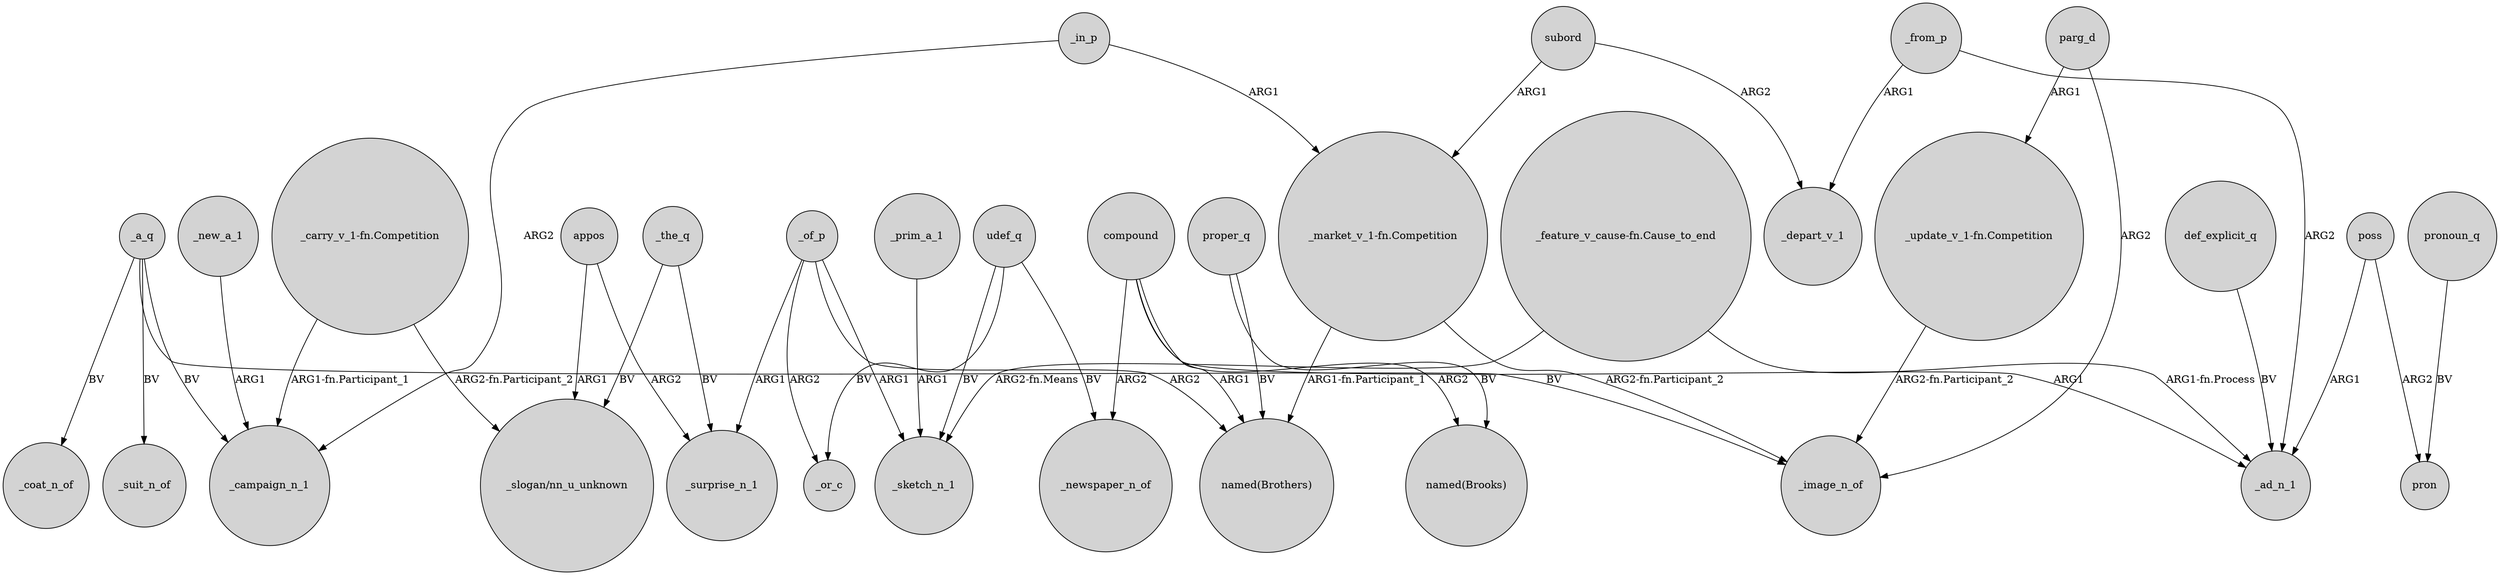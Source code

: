 digraph {
	node [shape=circle style=filled]
	def_explicit_q -> _ad_n_1 [label=BV]
	_from_p -> _depart_v_1 [label=ARG1]
	compound -> "named(Brooks)" [label=ARG2]
	appos -> "_slogan/nn_u_unknown" [label=ARG1]
	_the_q -> _surprise_n_1 [label=BV]
	"_feature_v_cause-fn.Cause_to_end" -> _sketch_n_1 [label="ARG2-fn.Means"]
	subord -> "_market_v_1-fn.Competition" [label=ARG1]
	"_feature_v_cause-fn.Cause_to_end" -> _ad_n_1 [label="ARG1-fn.Process"]
	_in_p -> "_market_v_1-fn.Competition" [label=ARG1]
	udef_q -> _newspaper_n_of [label=BV]
	_new_a_1 -> _campaign_n_1 [label=ARG1]
	_prim_a_1 -> _sketch_n_1 [label=ARG1]
	udef_q -> _or_c [label=BV]
	subord -> _depart_v_1 [label=ARG2]
	_a_q -> _image_n_of [label=BV]
	pronoun_q -> pron [label=BV]
	_the_q -> "_slogan/nn_u_unknown" [label=BV]
	compound -> _newspaper_n_of [label=ARG2]
	poss -> pron [label=ARG2]
	proper_q -> "named(Brooks)" [label=BV]
	compound -> "named(Brothers)" [label=ARG1]
	parg_d -> "_update_v_1-fn.Competition" [label=ARG1]
	"_market_v_1-fn.Competition" -> _image_n_of [label="ARG2-fn.Participant_2"]
	proper_q -> "named(Brothers)" [label=BV]
	_of_p -> _sketch_n_1 [label=ARG1]
	_in_p -> _campaign_n_1 [label=ARG2]
	_a_q -> _coat_n_of [label=BV]
	_a_q -> _campaign_n_1 [label=BV]
	_from_p -> _ad_n_1 [label=ARG2]
	parg_d -> _image_n_of [label=ARG2]
	"_update_v_1-fn.Competition" -> _image_n_of [label="ARG2-fn.Participant_2"]
	_of_p -> "named(Brothers)" [label=ARG2]
	_of_p -> _or_c [label=ARG2]
	_a_q -> _suit_n_of [label=BV]
	"_market_v_1-fn.Competition" -> "named(Brothers)" [label="ARG1-fn.Participant_1"]
	_of_p -> _surprise_n_1 [label=ARG1]
	appos -> _surprise_n_1 [label=ARG2]
	compound -> _ad_n_1 [label=ARG1]
	"_carry_v_1-fn.Competition" -> _campaign_n_1 [label="ARG1-fn.Participant_1"]
	"_carry_v_1-fn.Competition" -> "_slogan/nn_u_unknown" [label="ARG2-fn.Participant_2"]
	poss -> _ad_n_1 [label=ARG1]
	udef_q -> _sketch_n_1 [label=BV]
}
